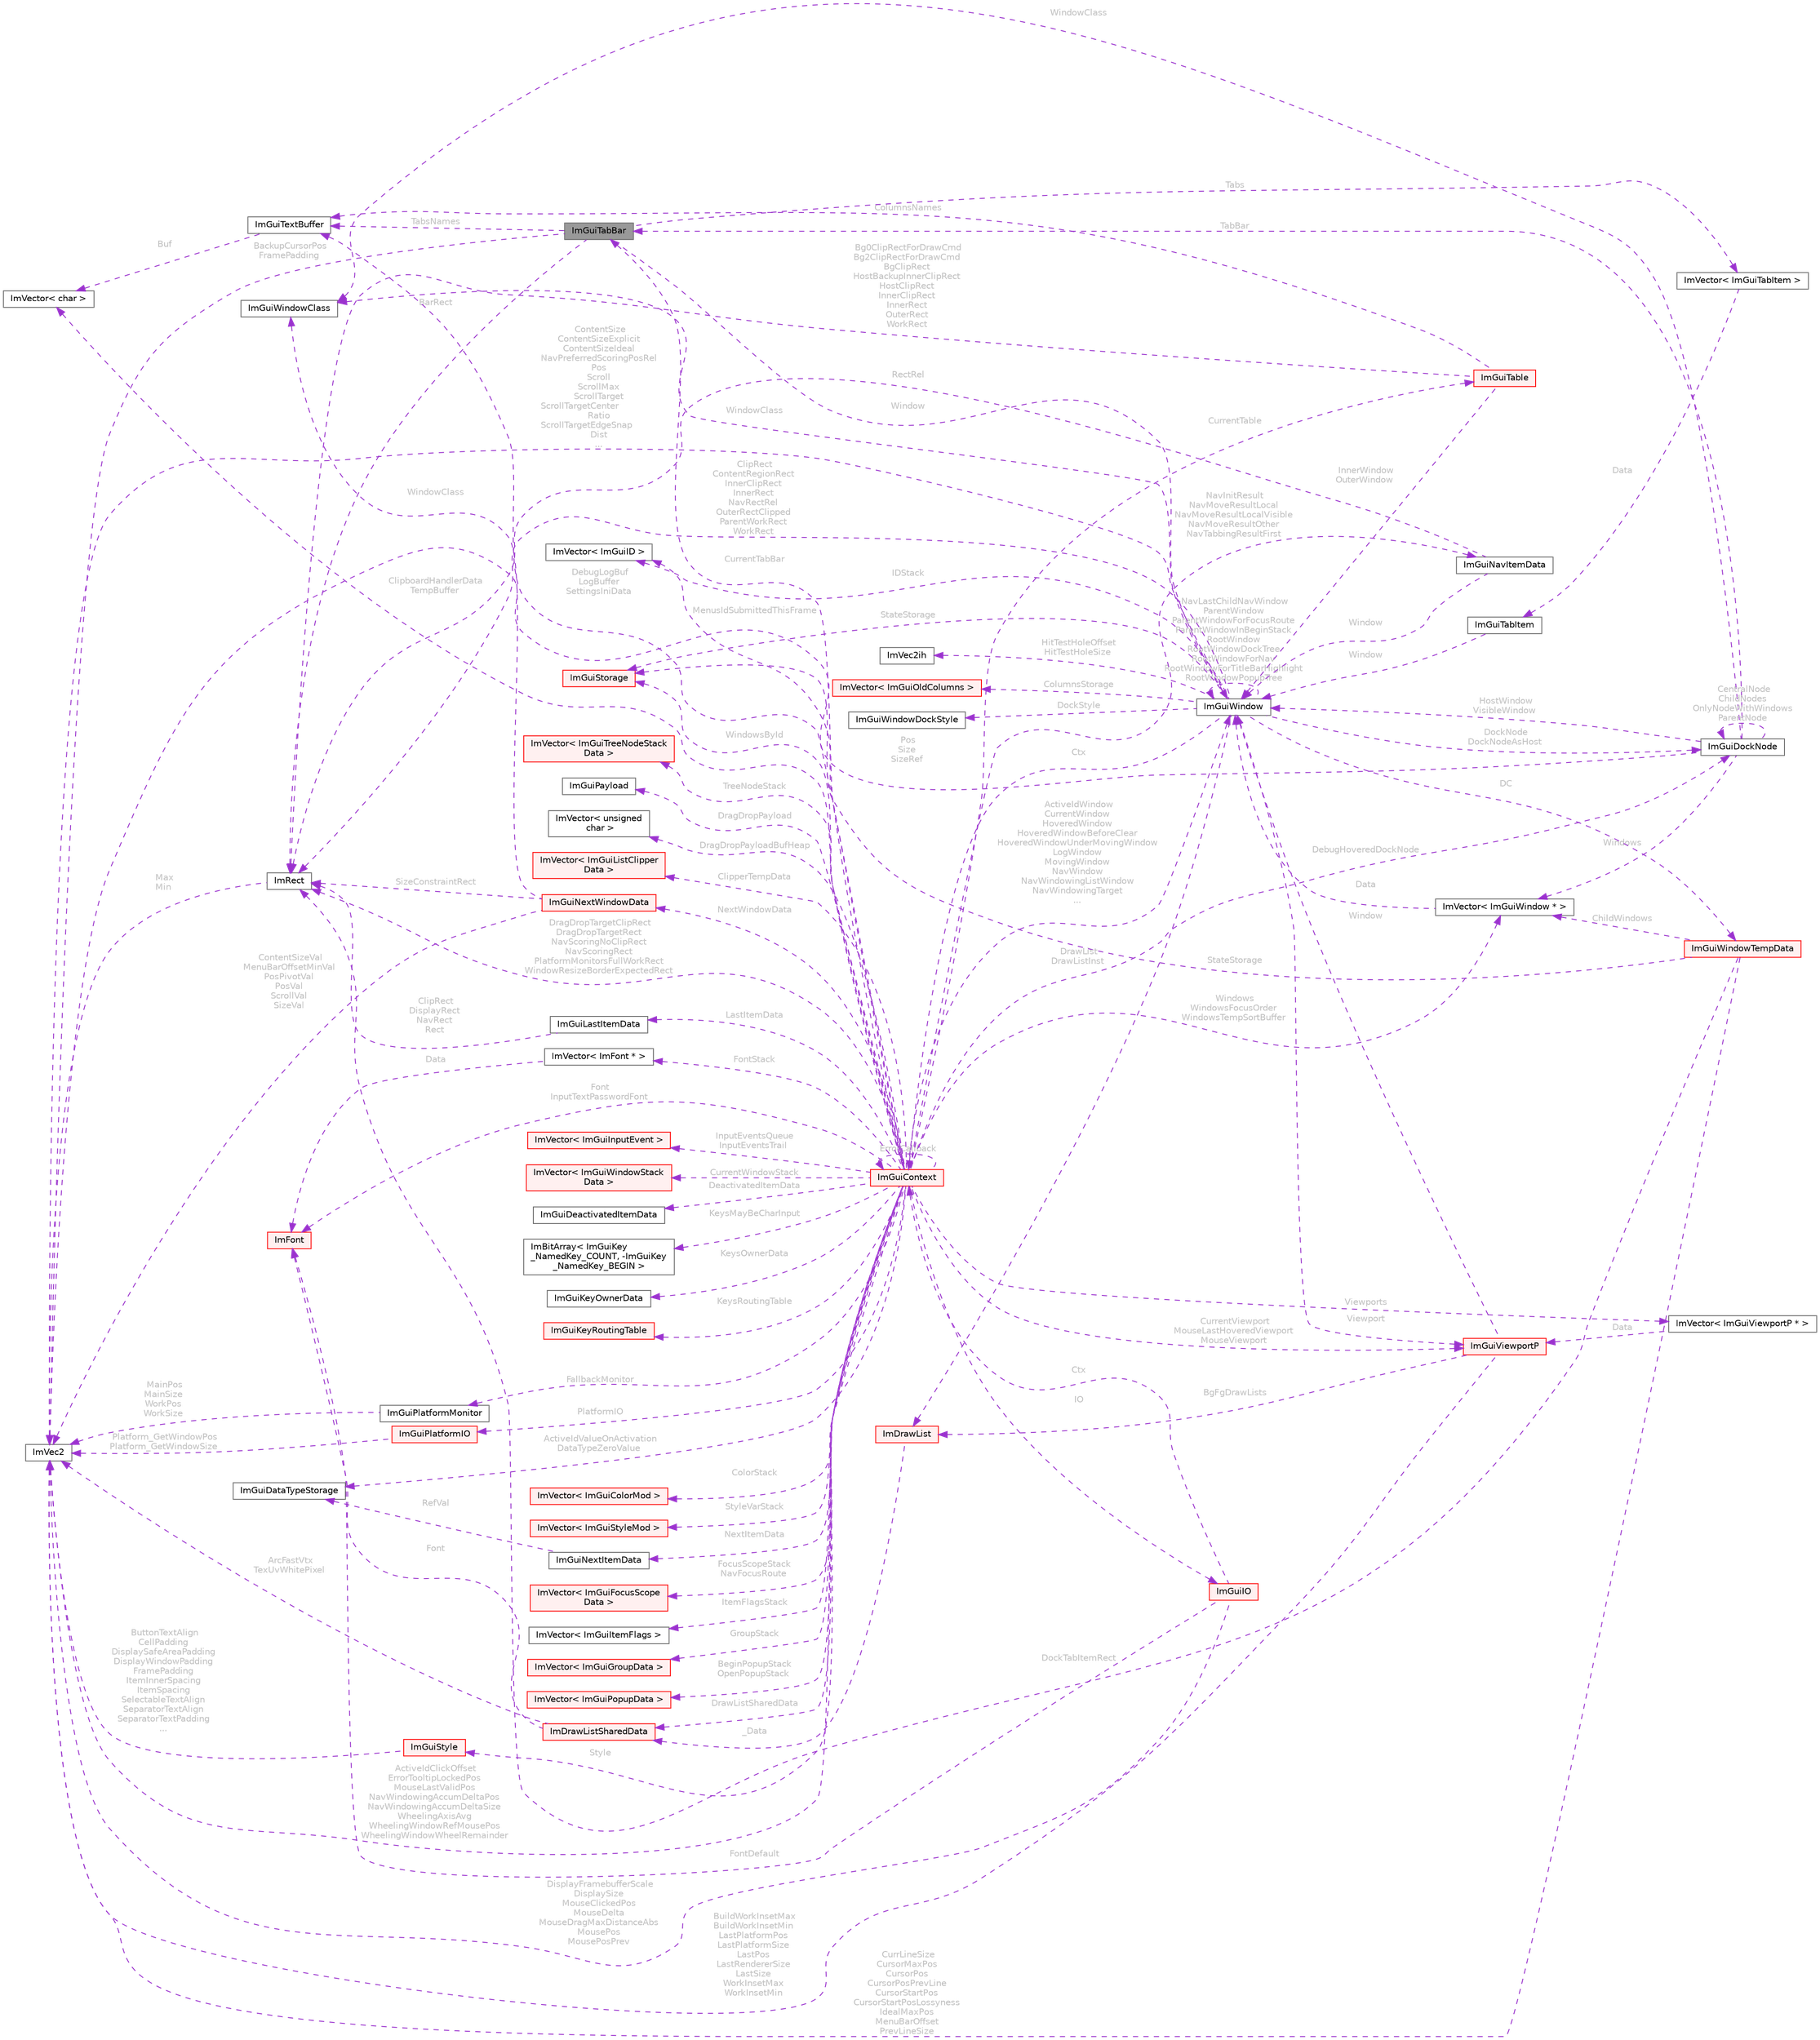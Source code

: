 digraph "ImGuiTabBar"
{
 // LATEX_PDF_SIZE
  bgcolor="transparent";
  edge [fontname=Helvetica,fontsize=10,labelfontname=Helvetica,labelfontsize=10];
  node [fontname=Helvetica,fontsize=10,shape=box,height=0.2,width=0.4];
  rankdir="LR";
  Node1 [id="Node000001",label="ImGuiTabBar",height=0.2,width=0.4,color="gray40", fillcolor="grey60", style="filled", fontcolor="black",tooltip=" "];
  Node2 -> Node1 [id="edge1_Node000001_Node000002",dir="back",color="darkorchid3",style="dashed",tooltip=" ",label=" Window",fontcolor="grey" ];
  Node2 [id="Node000002",label="ImGuiWindow",height=0.2,width=0.4,color="gray40", fillcolor="white", style="filled",URL="$struct_im_gui_window.html",tooltip=" "];
  Node3 -> Node2 [id="edge2_Node000002_Node000003",dir="back",color="darkorchid3",style="dashed",tooltip=" ",label=" Ctx",fontcolor="grey" ];
  Node3 [id="Node000003",label="ImGuiContext",height=0.2,width=0.4,color="red", fillcolor="#FFF0F0", style="filled",URL="$struct_im_gui_context.html",tooltip=" "];
  Node4 -> Node3 [id="edge3_Node000003_Node000004",dir="back",color="darkorchid3",style="dashed",tooltip=" ",label=" IO",fontcolor="grey" ];
  Node4 [id="Node000004",label="ImGuiIO",height=0.2,width=0.4,color="red", fillcolor="#FFF0F0", style="filled",URL="$struct_im_gui_i_o.html",tooltip=" "];
  Node5 -> Node4 [id="edge4_Node000004_Node000005",dir="back",color="darkorchid3",style="dashed",tooltip=" ",label=" DisplayFramebufferScale\nDisplaySize\nMouseClickedPos\nMouseDelta\nMouseDragMaxDistanceAbs\nMousePos\nMousePosPrev",fontcolor="grey" ];
  Node5 [id="Node000005",label="ImVec2",height=0.2,width=0.4,color="gray40", fillcolor="white", style="filled",URL="$struct_im_vec2.html",tooltip=" "];
  Node8 -> Node4 [id="edge5_Node000004_Node000008",dir="back",color="darkorchid3",style="dashed",tooltip=" ",label=" FontDefault",fontcolor="grey" ];
  Node8 [id="Node000008",label="ImFont",height=0.2,width=0.4,color="red", fillcolor="#FFF0F0", style="filled",URL="$struct_im_font.html",tooltip=" "];
  Node3 -> Node4 [id="edge6_Node000004_Node000003",dir="back",color="darkorchid3",style="dashed",tooltip=" ",label=" Ctx",fontcolor="grey" ];
  Node21 -> Node3 [id="edge7_Node000003_Node000021",dir="back",color="darkorchid3",style="dashed",tooltip=" ",label=" PlatformIO",fontcolor="grey" ];
  Node21 [id="Node000021",label="ImGuiPlatformIO",height=0.2,width=0.4,color="red", fillcolor="#FFF0F0", style="filled",URL="$struct_im_gui_platform_i_o.html",tooltip=" "];
  Node5 -> Node21 [id="edge8_Node000021_Node000005",dir="back",color="darkorchid3",style="dashed",tooltip=" ",label=" Platform_GetWindowPos\nPlatform_GetWindowSize",fontcolor="grey" ];
  Node43 -> Node3 [id="edge9_Node000003_Node000043",dir="back",color="darkorchid3",style="dashed",tooltip=" ",label=" Style",fontcolor="grey" ];
  Node43 [id="Node000043",label="ImGuiStyle",height=0.2,width=0.4,color="red", fillcolor="#FFF0F0", style="filled",URL="$struct_im_gui_style.html",tooltip=" "];
  Node5 -> Node43 [id="edge10_Node000043_Node000005",dir="back",color="darkorchid3",style="dashed",tooltip=" ",label=" ButtonTextAlign\nCellPadding\nDisplaySafeAreaPadding\nDisplayWindowPadding\nFramePadding\nItemInnerSpacing\nItemSpacing\nSelectableTextAlign\nSeparatorTextAlign\nSeparatorTextPadding\n...",fontcolor="grey" ];
  Node8 -> Node3 [id="edge11_Node000003_Node000008",dir="back",color="darkorchid3",style="dashed",tooltip=" ",label=" Font\nInputTextPasswordFont",fontcolor="grey" ];
  Node34 -> Node3 [id="edge12_Node000003_Node000034",dir="back",color="darkorchid3",style="dashed",tooltip=" ",label=" DrawListSharedData",fontcolor="grey" ];
  Node34 [id="Node000034",label="ImDrawListSharedData",height=0.2,width=0.4,color="red", fillcolor="#FFF0F0", style="filled",URL="$struct_im_draw_list_shared_data.html",tooltip=" "];
  Node5 -> Node34 [id="edge13_Node000034_Node000005",dir="back",color="darkorchid3",style="dashed",tooltip=" ",label=" ArcFastVtx\nTexUvWhitePixel",fontcolor="grey" ];
  Node8 -> Node34 [id="edge14_Node000034_Node000008",dir="back",color="darkorchid3",style="dashed",tooltip=" ",label=" Font",fontcolor="grey" ];
  Node44 -> Node3 [id="edge15_Node000003_Node000044",dir="back",color="darkorchid3",style="dashed",tooltip=" ",label=" InputEventsQueue\nInputEventsTrail",fontcolor="grey" ];
  Node44 [id="Node000044",label="ImVector\< ImGuiInputEvent \>",height=0.2,width=0.4,color="red", fillcolor="#FFF0F0", style="filled",URL="$struct_im_vector.html",tooltip=" "];
  Node53 -> Node3 [id="edge16_Node000003_Node000053",dir="back",color="darkorchid3",style="dashed",tooltip=" ",label=" Windows\nWindowsFocusOrder\nWindowsTempSortBuffer",fontcolor="grey" ];
  Node53 [id="Node000053",label="ImVector\< ImGuiWindow * \>",height=0.2,width=0.4,color="gray40", fillcolor="white", style="filled",URL="$struct_im_vector.html",tooltip=" "];
  Node2 -> Node53 [id="edge17_Node000053_Node000002",dir="back",color="darkorchid3",style="dashed",tooltip=" ",label=" Data",fontcolor="grey" ];
  Node54 -> Node3 [id="edge18_Node000003_Node000054",dir="back",color="darkorchid3",style="dashed",tooltip=" ",label=" CurrentWindowStack",fontcolor="grey" ];
  Node54 [id="Node000054",label="ImVector\< ImGuiWindowStack\lData \>",height=0.2,width=0.4,color="red", fillcolor="#FFF0F0", style="filled",URL="$struct_im_vector.html",tooltip=" "];
  Node59 -> Node3 [id="edge19_Node000003_Node000059",dir="back",color="darkorchid3",style="dashed",tooltip=" ",label=" WindowsById",fontcolor="grey" ];
  Node59 [id="Node000059",label="ImGuiStorage",height=0.2,width=0.4,color="red", fillcolor="#FFF0F0", style="filled",URL="$struct_im_gui_storage.html",tooltip=" "];
  Node2 -> Node3 [id="edge20_Node000003_Node000002",dir="back",color="darkorchid3",style="dashed",tooltip=" ",label=" ActiveIdWindow\nCurrentWindow\nHoveredWindow\nHoveredWindowBeforeClear\nHoveredWindowUnderMovingWindow\nLogWindow\nMovingWindow\nNavWindow\nNavWindowingListWindow\nNavWindowingTarget\n...",fontcolor="grey" ];
  Node5 -> Node3 [id="edge21_Node000003_Node000005",dir="back",color="darkorchid3",style="dashed",tooltip=" ",label=" ActiveIdClickOffset\nErrorTooltipLockedPos\nMouseLastValidPos\nNavWindowingAccumDeltaPos\nNavWindowingAccumDeltaSize\nWheelingAxisAvg\nWheelingWindowRefMousePos\nWheelingWindowWheelRemainder",fontcolor="grey" ];
  Node62 -> Node3 [id="edge22_Node000003_Node000062",dir="back",color="darkorchid3",style="dashed",tooltip=" ",label=" DeactivatedItemData",fontcolor="grey" ];
  Node62 [id="Node000062",label="ImGuiDeactivatedItemData",height=0.2,width=0.4,color="gray40", fillcolor="white", style="filled",URL="$struct_im_gui_deactivated_item_data.html",tooltip=" "];
  Node63 -> Node3 [id="edge23_Node000003_Node000063",dir="back",color="darkorchid3",style="dashed",tooltip=" ",label=" ActiveIdValueOnActivation\nDataTypeZeroValue",fontcolor="grey" ];
  Node63 [id="Node000063",label="ImGuiDataTypeStorage",height=0.2,width=0.4,color="gray40", fillcolor="white", style="filled",URL="$struct_im_gui_data_type_storage.html",tooltip=" "];
  Node64 -> Node3 [id="edge24_Node000003_Node000064",dir="back",color="darkorchid3",style="dashed",tooltip=" ",label=" KeysMayBeCharInput",fontcolor="grey" ];
  Node64 [id="Node000064",label="ImBitArray\< ImGuiKey\l_NamedKey_COUNT, -ImGuiKey\l_NamedKey_BEGIN \>",height=0.2,width=0.4,color="gray40", fillcolor="white", style="filled",URL="$struct_im_bit_array.html",tooltip=" "];
  Node65 -> Node3 [id="edge25_Node000003_Node000065",dir="back",color="darkorchid3",style="dashed",tooltip=" ",label=" KeysOwnerData",fontcolor="grey" ];
  Node65 [id="Node000065",label="ImGuiKeyOwnerData",height=0.2,width=0.4,color="gray40", fillcolor="white", style="filled",URL="$struct_im_gui_key_owner_data.html",tooltip=" "];
  Node66 -> Node3 [id="edge26_Node000003_Node000066",dir="back",color="darkorchid3",style="dashed",tooltip=" ",label=" KeysRoutingTable",fontcolor="grey" ];
  Node66 [id="Node000066",label="ImGuiKeyRoutingTable",height=0.2,width=0.4,color="red", fillcolor="#FFF0F0", style="filled",URL="$struct_im_gui_key_routing_table.html",tooltip=" "];
  Node69 -> Node3 [id="edge27_Node000003_Node000069",dir="back",color="darkorchid3",style="dashed",tooltip=" ",label=" NextItemData",fontcolor="grey" ];
  Node69 [id="Node000069",label="ImGuiNextItemData",height=0.2,width=0.4,color="gray40", fillcolor="white", style="filled",URL="$struct_im_gui_next_item_data.html",tooltip=" "];
  Node63 -> Node69 [id="edge28_Node000069_Node000063",dir="back",color="darkorchid3",style="dashed",tooltip=" ",label=" RefVal",fontcolor="grey" ];
  Node56 -> Node3 [id="edge29_Node000003_Node000056",dir="back",color="darkorchid3",style="dashed",tooltip=" ",label=" LastItemData",fontcolor="grey" ];
  Node56 [id="Node000056",label="ImGuiLastItemData",height=0.2,width=0.4,color="gray40", fillcolor="white", style="filled",URL="$struct_im_gui_last_item_data.html",tooltip=" "];
  Node57 -> Node56 [id="edge30_Node000056_Node000057",dir="back",color="darkorchid3",style="dashed",tooltip=" ",label=" ClipRect\nDisplayRect\nNavRect\nRect",fontcolor="grey" ];
  Node57 [id="Node000057",label="ImRect",height=0.2,width=0.4,color="gray40", fillcolor="white", style="filled",URL="$struct_im_rect.html",tooltip=" "];
  Node5 -> Node57 [id="edge31_Node000057_Node000005",dir="back",color="darkorchid3",style="dashed",tooltip=" ",label=" Max\nMin",fontcolor="grey" ];
  Node70 -> Node3 [id="edge32_Node000003_Node000070",dir="back",color="darkorchid3",style="dashed",tooltip=" ",label=" NextWindowData",fontcolor="grey" ];
  Node70 [id="Node000070",label="ImGuiNextWindowData",height=0.2,width=0.4,color="red", fillcolor="#FFF0F0", style="filled",URL="$struct_im_gui_next_window_data.html",tooltip=" "];
  Node5 -> Node70 [id="edge33_Node000070_Node000005",dir="back",color="darkorchid3",style="dashed",tooltip=" ",label=" ContentSizeVal\nMenuBarOffsetMinVal\nPosPivotVal\nPosVal\nScrollVal\nSizeVal",fontcolor="grey" ];
  Node57 -> Node70 [id="edge34_Node000070_Node000057",dir="back",color="darkorchid3",style="dashed",tooltip=" ",label=" SizeConstraintRect",fontcolor="grey" ];
  Node72 -> Node70 [id="edge35_Node000070_Node000072",dir="back",color="darkorchid3",style="dashed",tooltip=" ",label=" WindowClass",fontcolor="grey" ];
  Node72 [id="Node000072",label="ImGuiWindowClass",height=0.2,width=0.4,color="gray40", fillcolor="white", style="filled",URL="$struct_im_gui_window_class.html",tooltip=" "];
  Node73 -> Node3 [id="edge36_Node000003_Node000073",dir="back",color="darkorchid3",style="dashed",tooltip=" ",label=" ColorStack",fontcolor="grey" ];
  Node73 [id="Node000073",label="ImVector\< ImGuiColorMod \>",height=0.2,width=0.4,color="red", fillcolor="#FFF0F0", style="filled",URL="$struct_im_vector.html",tooltip=" "];
  Node75 -> Node3 [id="edge37_Node000003_Node000075",dir="back",color="darkorchid3",style="dashed",tooltip=" ",label=" StyleVarStack",fontcolor="grey" ];
  Node75 [id="Node000075",label="ImVector\< ImGuiStyleMod \>",height=0.2,width=0.4,color="red", fillcolor="#FFF0F0", style="filled",URL="$struct_im_vector.html",tooltip=" "];
  Node7 -> Node3 [id="edge38_Node000003_Node000007",dir="back",color="darkorchid3",style="dashed",tooltip=" ",label=" FontStack",fontcolor="grey" ];
  Node7 [id="Node000007",label="ImVector\< ImFont * \>",height=0.2,width=0.4,color="gray40", fillcolor="white", style="filled",URL="$struct_im_vector.html",tooltip=" "];
  Node8 -> Node7 [id="edge39_Node000007_Node000008",dir="back",color="darkorchid3",style="dashed",tooltip=" ",label=" Data",fontcolor="grey" ];
  Node77 -> Node3 [id="edge40_Node000003_Node000077",dir="back",color="darkorchid3",style="dashed",tooltip=" ",label=" FocusScopeStack\nNavFocusRoute",fontcolor="grey" ];
  Node77 [id="Node000077",label="ImVector\< ImGuiFocusScope\lData \>",height=0.2,width=0.4,color="red", fillcolor="#FFF0F0", style="filled",URL="$struct_im_vector.html",tooltip=" "];
  Node79 -> Node3 [id="edge41_Node000003_Node000079",dir="back",color="darkorchid3",style="dashed",tooltip=" ",label=" ItemFlagsStack",fontcolor="grey" ];
  Node79 [id="Node000079",label="ImVector\< ImGuiItemFlags \>",height=0.2,width=0.4,color="gray40", fillcolor="white", style="filled",URL="$struct_im_vector.html",tooltip=" "];
  Node80 -> Node3 [id="edge42_Node000003_Node000080",dir="back",color="darkorchid3",style="dashed",tooltip=" ",label=" GroupStack",fontcolor="grey" ];
  Node80 [id="Node000080",label="ImVector\< ImGuiGroupData \>",height=0.2,width=0.4,color="red", fillcolor="#FFF0F0", style="filled",URL="$struct_im_vector.html",tooltip=" "];
  Node83 -> Node3 [id="edge43_Node000003_Node000083",dir="back",color="darkorchid3",style="dashed",tooltip=" ",label=" BeginPopupStack\nOpenPopupStack",fontcolor="grey" ];
  Node83 [id="Node000083",label="ImVector\< ImGuiPopupData \>",height=0.2,width=0.4,color="red", fillcolor="#FFF0F0", style="filled",URL="$struct_im_vector.html",tooltip=" "];
  Node85 -> Node3 [id="edge44_Node000003_Node000085",dir="back",color="darkorchid3",style="dashed",tooltip=" ",label=" TreeNodeStack",fontcolor="grey" ];
  Node85 [id="Node000085",label="ImVector\< ImGuiTreeNodeStack\lData \>",height=0.2,width=0.4,color="red", fillcolor="#FFF0F0", style="filled",URL="$struct_im_vector.html",tooltip=" "];
  Node87 -> Node3 [id="edge45_Node000003_Node000087",dir="back",color="darkorchid3",style="dashed",tooltip=" ",label=" Viewports",fontcolor="grey" ];
  Node87 [id="Node000087",label="ImVector\< ImGuiViewportP * \>",height=0.2,width=0.4,color="gray40", fillcolor="white", style="filled",URL="$struct_im_vector.html",tooltip=" "];
  Node88 -> Node87 [id="edge46_Node000087_Node000088",dir="back",color="darkorchid3",style="dashed",tooltip=" ",label=" Data",fontcolor="grey" ];
  Node88 [id="Node000088",label="ImGuiViewportP",height=0.2,width=0.4,color="red", fillcolor="#FFF0F0", style="filled",URL="$struct_im_gui_viewport_p.html",tooltip=" "];
  Node2 -> Node88 [id="edge47_Node000088_Node000002",dir="back",color="darkorchid3",style="dashed",tooltip=" ",label=" Window",fontcolor="grey" ];
  Node5 -> Node88 [id="edge48_Node000088_Node000005",dir="back",color="darkorchid3",style="dashed",tooltip=" ",label=" BuildWorkInsetMax\nBuildWorkInsetMin\nLastPlatformPos\nLastPlatformSize\nLastPos\nLastRendererSize\nLastSize\nWorkInsetMax\nWorkInsetMin",fontcolor="grey" ];
  Node28 -> Node88 [id="edge49_Node000088_Node000028",dir="back",color="darkorchid3",style="dashed",tooltip=" ",label=" BgFgDrawLists",fontcolor="grey" ];
  Node28 [id="Node000028",label="ImDrawList",height=0.2,width=0.4,color="red", fillcolor="#FFF0F0", style="filled",URL="$struct_im_draw_list.html",tooltip=" "];
  Node34 -> Node28 [id="edge50_Node000028_Node000034",dir="back",color="darkorchid3",style="dashed",tooltip=" ",label=" _Data",fontcolor="grey" ];
  Node88 -> Node3 [id="edge51_Node000003_Node000088",dir="back",color="darkorchid3",style="dashed",tooltip=" ",label=" CurrentViewport\nMouseLastHoveredViewport\nMouseViewport",fontcolor="grey" ];
  Node23 -> Node3 [id="edge52_Node000003_Node000023",dir="back",color="darkorchid3",style="dashed",tooltip=" ",label=" FallbackMonitor",fontcolor="grey" ];
  Node23 [id="Node000023",label="ImGuiPlatformMonitor",height=0.2,width=0.4,color="gray40", fillcolor="white", style="filled",URL="$struct_im_gui_platform_monitor.html",tooltip=" "];
  Node5 -> Node23 [id="edge53_Node000023_Node000005",dir="back",color="darkorchid3",style="dashed",tooltip=" ",label=" MainPos\nMainSize\nWorkPos\nWorkSize",fontcolor="grey" ];
  Node57 -> Node3 [id="edge54_Node000003_Node000057",dir="back",color="darkorchid3",style="dashed",tooltip=" ",label=" DragDropTargetClipRect\nDragDropTargetRect\nNavScoringNoClipRect\nNavScoringRect\nPlatformMonitorsFullWorkRect\nWindowResizeBorderExpectedRect",fontcolor="grey" ];
  Node90 -> Node3 [id="edge55_Node000003_Node000090",dir="back",color="darkorchid3",style="dashed",tooltip=" ",label=" NavInitResult\nNavMoveResultLocal\nNavMoveResultLocalVisible\nNavMoveResultOther\nNavTabbingResultFirst",fontcolor="grey" ];
  Node90 [id="Node000090",label="ImGuiNavItemData",height=0.2,width=0.4,color="gray40", fillcolor="white", style="filled",URL="$struct_im_gui_nav_item_data.html",tooltip=" "];
  Node2 -> Node90 [id="edge56_Node000090_Node000002",dir="back",color="darkorchid3",style="dashed",tooltip=" ",label=" Window",fontcolor="grey" ];
  Node57 -> Node90 [id="edge57_Node000090_Node000057",dir="back",color="darkorchid3",style="dashed",tooltip=" ",label=" RectRel",fontcolor="grey" ];
  Node91 -> Node3 [id="edge58_Node000003_Node000091",dir="back",color="darkorchid3",style="dashed",tooltip=" ",label=" DragDropPayload",fontcolor="grey" ];
  Node91 [id="Node000091",label="ImGuiPayload",height=0.2,width=0.4,color="gray40", fillcolor="white", style="filled",URL="$struct_im_gui_payload.html",tooltip=" "];
  Node92 -> Node3 [id="edge59_Node000003_Node000092",dir="back",color="darkorchid3",style="dashed",tooltip=" ",label=" DragDropPayloadBufHeap",fontcolor="grey" ];
  Node92 [id="Node000092",label="ImVector\< unsigned\l char \>",height=0.2,width=0.4,color="gray40", fillcolor="white", style="filled",URL="$struct_im_vector.html",tooltip=" "];
  Node93 -> Node3 [id="edge60_Node000003_Node000093",dir="back",color="darkorchid3",style="dashed",tooltip=" ",label=" ClipperTempData",fontcolor="grey" ];
  Node93 [id="Node000093",label="ImVector\< ImGuiListClipper\lData \>",height=0.2,width=0.4,color="red", fillcolor="#FFF0F0", style="filled",URL="$struct_im_vector.html",tooltip=" "];
  Node98 -> Node3 [id="edge61_Node000003_Node000098",dir="back",color="darkorchid3",style="dashed",tooltip=" ",label=" CurrentTable",fontcolor="grey" ];
  Node98 [id="Node000098",label="ImGuiTable",height=0.2,width=0.4,color="red", fillcolor="#FFF0F0", style="filled",URL="$struct_im_gui_table.html",tooltip=" "];
  Node57 -> Node98 [id="edge62_Node000098_Node000057",dir="back",color="darkorchid3",style="dashed",tooltip=" ",label=" Bg0ClipRectForDrawCmd\nBg2ClipRectForDrawCmd\nBgClipRect\nHostBackupInnerClipRect\nHostClipRect\nInnerClipRect\nInnerRect\nOuterRect\nWorkRect",fontcolor="grey" ];
  Node2 -> Node98 [id="edge63_Node000098_Node000002",dir="back",color="darkorchid3",style="dashed",tooltip=" ",label=" InnerWindow\nOuterWindow",fontcolor="grey" ];
  Node107 -> Node98 [id="edge64_Node000098_Node000107",dir="back",color="darkorchid3",style="dashed",tooltip=" ",label=" ColumnsNames",fontcolor="grey" ];
  Node107 [id="Node000107",label="ImGuiTextBuffer",height=0.2,width=0.4,color="gray40", fillcolor="white", style="filled",URL="$struct_im_gui_text_buffer.html",tooltip=" "];
  Node108 -> Node107 [id="edge65_Node000107_Node000108",dir="back",color="darkorchid3",style="dashed",tooltip=" ",label=" Buf",fontcolor="grey" ];
  Node108 [id="Node000108",label="ImVector\< char \>",height=0.2,width=0.4,color="gray40", fillcolor="white", style="filled",URL="$struct_im_vector.html",tooltip=" "];
  Node1 -> Node3 [id="edge66_Node000003_Node000001",dir="back",color="darkorchid3",style="dashed",tooltip=" ",label=" CurrentTabBar",fontcolor="grey" ];
  Node108 -> Node3 [id="edge67_Node000003_Node000108",dir="back",color="darkorchid3",style="dashed",tooltip=" ",label=" ClipboardHandlerData\nTempBuffer",fontcolor="grey" ];
  Node138 -> Node3 [id="edge68_Node000003_Node000138",dir="back",color="darkorchid3",style="dashed",tooltip=" ",label=" MenusIdSubmittedThisFrame",fontcolor="grey" ];
  Node138 [id="Node000138",label="ImVector\< ImGuiID \>",height=0.2,width=0.4,color="gray40", fillcolor="white", style="filled",URL="$struct_im_vector.html",tooltip=" "];
  Node107 -> Node3 [id="edge69_Node000003_Node000107",dir="back",color="darkorchid3",style="dashed",tooltip=" ",label=" DebugLogBuf\nLogBuffer\nSettingsIniData",fontcolor="grey" ];
  Node3 -> Node3 [id="edge70_Node000003_Node000003",dir="back",color="darkorchid3",style="dashed",tooltip=" ",label=" ErrorCallback",fontcolor="grey" ];
  Node145 -> Node3 [id="edge71_Node000003_Node000145",dir="back",color="darkorchid3",style="dashed",tooltip=" ",label=" DebugHoveredDockNode",fontcolor="grey" ];
  Node145 [id="Node000145",label="ImGuiDockNode",height=0.2,width=0.4,color="gray40", fillcolor="white", style="filled",URL="$struct_im_gui_dock_node.html",tooltip=" "];
  Node145 -> Node145 [id="edge72_Node000145_Node000145",dir="back",color="darkorchid3",style="dashed",tooltip=" ",label=" CentralNode\nChildNodes\nOnlyNodeWithWindows\nParentNode",fontcolor="grey" ];
  Node53 -> Node145 [id="edge73_Node000145_Node000053",dir="back",color="darkorchid3",style="dashed",tooltip=" ",label=" Windows",fontcolor="grey" ];
  Node1 -> Node145 [id="edge74_Node000145_Node000001",dir="back",color="darkorchid3",style="dashed",tooltip=" ",label=" TabBar",fontcolor="grey" ];
  Node5 -> Node145 [id="edge75_Node000145_Node000005",dir="back",color="darkorchid3",style="dashed",tooltip=" ",label=" Pos\nSize\nSizeRef",fontcolor="grey" ];
  Node72 -> Node145 [id="edge76_Node000145_Node000072",dir="back",color="darkorchid3",style="dashed",tooltip=" ",label=" WindowClass",fontcolor="grey" ];
  Node2 -> Node145 [id="edge77_Node000145_Node000002",dir="back",color="darkorchid3",style="dashed",tooltip=" ",label=" HostWindow\nVisibleWindow",fontcolor="grey" ];
  Node72 -> Node2 [id="edge78_Node000002_Node000072",dir="back",color="darkorchid3",style="dashed",tooltip=" ",label=" WindowClass",fontcolor="grey" ];
  Node88 -> Node2 [id="edge79_Node000002_Node000088",dir="back",color="darkorchid3",style="dashed",tooltip=" ",label=" Viewport",fontcolor="grey" ];
  Node5 -> Node2 [id="edge80_Node000002_Node000005",dir="back",color="darkorchid3",style="dashed",tooltip=" ",label=" ContentSize\nContentSizeExplicit\nContentSizeIdeal\nNavPreferredScoringPosRel\nPos\nScroll\nScrollMax\nScrollTarget\nScrollTargetCenter\lRatio\nScrollTargetEdgeSnap\lDist\n...",fontcolor="grey" ];
  Node138 -> Node2 [id="edge81_Node000002_Node000138",dir="back",color="darkorchid3",style="dashed",tooltip=" ",label=" IDStack",fontcolor="grey" ];
  Node163 -> Node2 [id="edge82_Node000002_Node000163",dir="back",color="darkorchid3",style="dashed",tooltip=" ",label=" DC",fontcolor="grey" ];
  Node163 [id="Node000163",label="ImGuiWindowTempData",height=0.2,width=0.4,color="red", fillcolor="#FFF0F0", style="filled",URL="$struct_im_gui_window_temp_data.html",tooltip=" "];
  Node5 -> Node163 [id="edge83_Node000163_Node000005",dir="back",color="darkorchid3",style="dashed",tooltip=" ",label=" CurrLineSize\nCursorMaxPos\nCursorPos\nCursorPosPrevLine\nCursorStartPos\nCursorStartPosLossyness\nIdealMaxPos\nMenuBarOffset\nPrevLineSize",fontcolor="grey" ];
  Node53 -> Node163 [id="edge84_Node000163_Node000053",dir="back",color="darkorchid3",style="dashed",tooltip=" ",label=" ChildWindows",fontcolor="grey" ];
  Node59 -> Node163 [id="edge85_Node000163_Node000059",dir="back",color="darkorchid3",style="dashed",tooltip=" ",label=" StateStorage",fontcolor="grey" ];
  Node57 -> Node163 [id="edge86_Node000163_Node000057",dir="back",color="darkorchid3",style="dashed",tooltip=" ",label=" DockTabItemRect",fontcolor="grey" ];
  Node57 -> Node2 [id="edge87_Node000002_Node000057",dir="back",color="darkorchid3",style="dashed",tooltip=" ",label=" ClipRect\nContentRegionRect\nInnerClipRect\nInnerRect\nNavRectRel\nOuterRectClipped\nParentWorkRect\nWorkRect",fontcolor="grey" ];
  Node148 -> Node2 [id="edge88_Node000002_Node000148",dir="back",color="darkorchid3",style="dashed",tooltip=" ",label=" HitTestHoleOffset\nHitTestHoleSize",fontcolor="grey" ];
  Node148 [id="Node000148",label="ImVec2ih",height=0.2,width=0.4,color="gray40", fillcolor="white", style="filled",URL="$struct_im_vec2ih.html",tooltip=" "];
  Node59 -> Node2 [id="edge89_Node000002_Node000059",dir="back",color="darkorchid3",style="dashed",tooltip=" ",label=" StateStorage",fontcolor="grey" ];
  Node168 -> Node2 [id="edge90_Node000002_Node000168",dir="back",color="darkorchid3",style="dashed",tooltip=" ",label=" ColumnsStorage",fontcolor="grey" ];
  Node168 [id="Node000168",label="ImVector\< ImGuiOldColumns \>",height=0.2,width=0.4,color="red", fillcolor="#FFF0F0", style="filled",URL="$struct_im_vector.html",tooltip=" "];
  Node28 -> Node2 [id="edge91_Node000002_Node000028",dir="back",color="darkorchid3",style="dashed",tooltip=" ",label=" DrawList\nDrawListInst",fontcolor="grey" ];
  Node2 -> Node2 [id="edge92_Node000002_Node000002",dir="back",color="darkorchid3",style="dashed",tooltip=" ",label=" NavLastChildNavWindow\nParentWindow\nParentWindowForFocusRoute\nParentWindowInBeginStack\nRootWindow\nRootWindowDockTree\nRootWindowForNav\nRootWindowForTitleBarHighlight\nRootWindowPopupTree",fontcolor="grey" ];
  Node169 -> Node2 [id="edge93_Node000002_Node000169",dir="back",color="darkorchid3",style="dashed",tooltip=" ",label=" DockStyle",fontcolor="grey" ];
  Node169 [id="Node000169",label="ImGuiWindowDockStyle",height=0.2,width=0.4,color="gray40", fillcolor="white", style="filled",URL="$struct_im_gui_window_dock_style.html",tooltip=" "];
  Node145 -> Node2 [id="edge94_Node000002_Node000145",dir="back",color="darkorchid3",style="dashed",tooltip=" ",label=" DockNode\nDockNodeAsHost",fontcolor="grey" ];
  Node170 -> Node1 [id="edge95_Node000001_Node000170",dir="back",color="darkorchid3",style="dashed",tooltip=" ",label=" Tabs",fontcolor="grey" ];
  Node170 [id="Node000170",label="ImVector\< ImGuiTabItem \>",height=0.2,width=0.4,color="gray40", fillcolor="white", style="filled",URL="$struct_im_vector.html",tooltip=" "];
  Node171 -> Node170 [id="edge96_Node000170_Node000171",dir="back",color="darkorchid3",style="dashed",tooltip=" ",label=" Data",fontcolor="grey" ];
  Node171 [id="Node000171",label="ImGuiTabItem",height=0.2,width=0.4,color="gray40", fillcolor="white", style="filled",URL="$struct_im_gui_tab_item.html",tooltip=" "];
  Node2 -> Node171 [id="edge97_Node000171_Node000002",dir="back",color="darkorchid3",style="dashed",tooltip=" ",label=" Window",fontcolor="grey" ];
  Node57 -> Node1 [id="edge98_Node000001_Node000057",dir="back",color="darkorchid3",style="dashed",tooltip=" ",label=" BarRect",fontcolor="grey" ];
  Node5 -> Node1 [id="edge99_Node000001_Node000005",dir="back",color="darkorchid3",style="dashed",tooltip=" ",label=" BackupCursorPos\nFramePadding",fontcolor="grey" ];
  Node107 -> Node1 [id="edge100_Node000001_Node000107",dir="back",color="darkorchid3",style="dashed",tooltip=" ",label=" TabsNames",fontcolor="grey" ];
}
